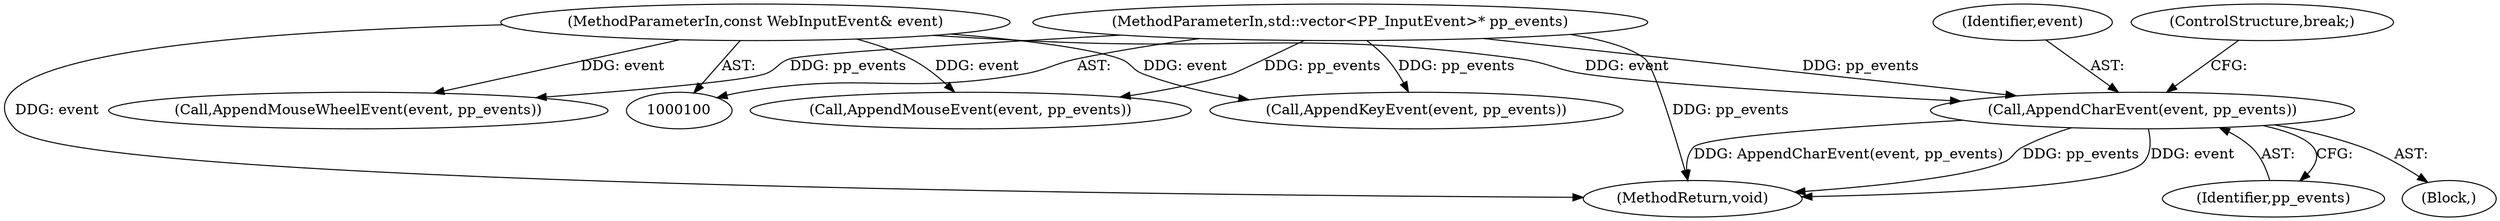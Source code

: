 digraph "0_Chrome_db5523bcb7e0419955172709c241a188ab94e8e0_1@pointer" {
"1000133" [label="(Call,AppendCharEvent(event, pp_events))"];
"1000101" [label="(MethodParameterIn,const WebInputEvent& event)"];
"1000102" [label="(MethodParameterIn,std::vector<PP_InputEvent>* pp_events)"];
"1000102" [label="(MethodParameterIn,std::vector<PP_InputEvent>* pp_events)"];
"1000133" [label="(Call,AppendCharEvent(event, pp_events))"];
"1000116" [label="(Call,AppendMouseEvent(event, pp_events))"];
"1000109" [label="(Block,)"];
"1000135" [label="(Identifier,pp_events)"];
"1000128" [label="(Call,AppendKeyEvent(event, pp_events))"];
"1000121" [label="(Call,AppendMouseWheelEvent(event, pp_events))"];
"1000140" [label="(MethodReturn,void)"];
"1000101" [label="(MethodParameterIn,const WebInputEvent& event)"];
"1000134" [label="(Identifier,event)"];
"1000136" [label="(ControlStructure,break;)"];
"1000133" -> "1000109"  [label="AST: "];
"1000133" -> "1000135"  [label="CFG: "];
"1000134" -> "1000133"  [label="AST: "];
"1000135" -> "1000133"  [label="AST: "];
"1000136" -> "1000133"  [label="CFG: "];
"1000133" -> "1000140"  [label="DDG: event"];
"1000133" -> "1000140"  [label="DDG: AppendCharEvent(event, pp_events)"];
"1000133" -> "1000140"  [label="DDG: pp_events"];
"1000101" -> "1000133"  [label="DDG: event"];
"1000102" -> "1000133"  [label="DDG: pp_events"];
"1000101" -> "1000100"  [label="AST: "];
"1000101" -> "1000140"  [label="DDG: event"];
"1000101" -> "1000116"  [label="DDG: event"];
"1000101" -> "1000121"  [label="DDG: event"];
"1000101" -> "1000128"  [label="DDG: event"];
"1000102" -> "1000100"  [label="AST: "];
"1000102" -> "1000140"  [label="DDG: pp_events"];
"1000102" -> "1000116"  [label="DDG: pp_events"];
"1000102" -> "1000121"  [label="DDG: pp_events"];
"1000102" -> "1000128"  [label="DDG: pp_events"];
}
